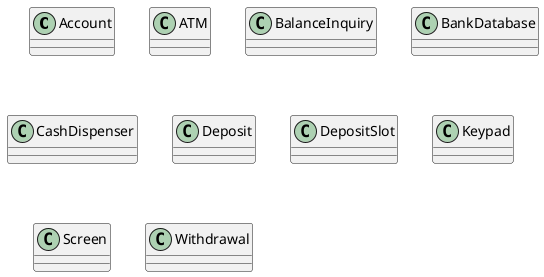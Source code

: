 @startuml
skinparam classAttributeIconSize 0

class Account{

}
class ATM {

}
class BalanceInquiry{

}
class BankDatabase{

}
class CashDispenser{

}

class Deposit{

}

class DepositSlot{

}

class Keypad{

}
class Screen {

}

class Withdrawal{

}



@enduml